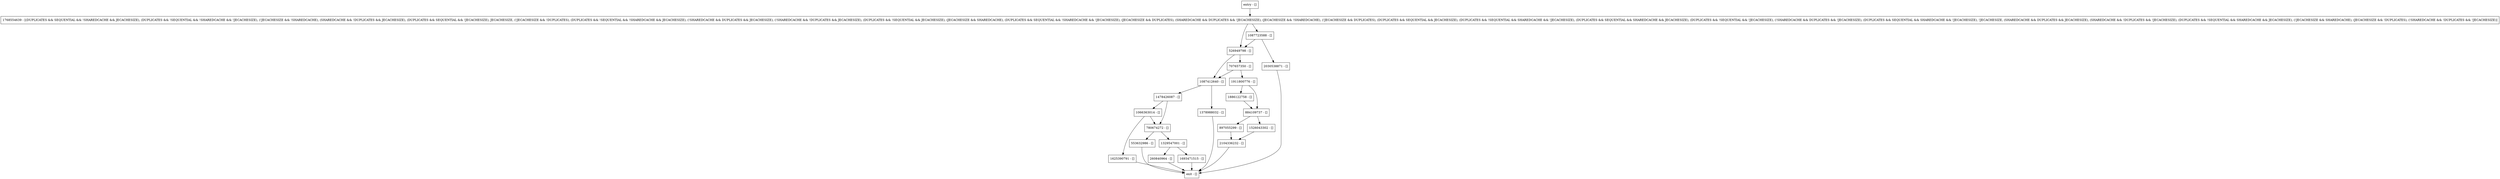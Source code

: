 digraph getWritableLocker {
node [shape=record];
526949798 [label="526949798 - []"];
1886122758 [label="1886122758 - []"];
2104336232 [label="2104336232 - []"];
1768554639 [label="1768554639 - [(DUPLICATES && SEQUENTIAL && !SHAREDCACHE && JECACHESIZE), (DUPLICATES && !SEQUENTIAL && !SHAREDCACHE && !JECACHESIZE), (!JECACHESIZE && !SHAREDCACHE), (SHAREDCACHE && !DUPLICATES && JECACHESIZE), (DUPLICATES && SEQUENTIAL && !JECACHESIZE), JECACHESIZE, (!JECACHESIZE && !DUPLICATES), (DUPLICATES && !SEQUENTIAL && !SHAREDCACHE && JECACHESIZE), (!SHAREDCACHE && DUPLICATES && JECACHESIZE), (!SHAREDCACHE && !DUPLICATES && JECACHESIZE), (DUPLICATES && !SEQUENTIAL && JECACHESIZE), (JECACHESIZE && SHAREDCACHE), (DUPLICATES && SEQUENTIAL && !SHAREDCACHE && !JECACHESIZE), (JECACHESIZE && DUPLICATES), (SHAREDCACHE && DUPLICATES && !JECACHESIZE), (JECACHESIZE && !SHAREDCACHE), (!JECACHESIZE && DUPLICATES), (DUPLICATES && SEQUENTIAL && JECACHESIZE), (DUPLICATES && !SEQUENTIAL && SHAREDCACHE && !JECACHESIZE), (DUPLICATES && SEQUENTIAL && SHAREDCACHE && JECACHESIZE), (DUPLICATES && !SEQUENTIAL && !JECACHESIZE), (!SHAREDCACHE && DUPLICATES && !JECACHESIZE), (DUPLICATES && SEQUENTIAL && SHAREDCACHE && !JECACHESIZE), !JECACHESIZE, (SHAREDCACHE && DUPLICATES && JECACHESIZE), (SHAREDCACHE && !DUPLICATES && !JECACHESIZE), (DUPLICATES && !SEQUENTIAL && SHAREDCACHE && JECACHESIZE), (!JECACHESIZE && SHAREDCACHE), (JECACHESIZE && !DUPLICATES), (!SHAREDCACHE && !DUPLICATES && !JECACHESIZE)]"];
260840964 [label="260840964 - []"];
1911800776 [label="1911800776 - []"];
897055299 [label="897055299 - []"];
553632986 [label="553632986 - []"];
1066363014 [label="1066363014 - []"];
1625390791 [label="1625390791 - []"];
1526043302 [label="1526043302 - []"];
780674272 [label="780674272 - []"];
884109737 [label="884109737 - []"];
entry [label="entry - []"];
exit [label="exit - []"];
1693471515 [label="1693471515 - []"];
1478426087 [label="1478426087 - []"];
1087723588 [label="1087723588 - []"];
1329547001 [label="1329547001 - []"];
1378988032 [label="1378988032 - []"];
1087412640 [label="1087412640 - []"];
707657350 [label="707657350 - []"];
2030538871 [label="2030538871 - []"];
entry;
exit;
526949798 -> 1087412640;
526949798 -> 707657350;
1886122758 -> 884109737;
2104336232 -> exit;
1768554639 -> 526949798;
1768554639 -> 1087723588;
260840964 -> exit;
1911800776 -> 1886122758;
1911800776 -> 884109737;
897055299 -> 2104336232;
553632986 -> exit;
1066363014 -> 1625390791;
1066363014 -> 780674272;
1625390791 -> exit;
1526043302 -> 2104336232;
780674272 -> 1329547001;
780674272 -> 553632986;
884109737 -> 897055299;
884109737 -> 1526043302;
entry -> 1768554639;
1693471515 -> exit;
1478426087 -> 1066363014;
1478426087 -> 780674272;
1087723588 -> 526949798;
1087723588 -> 2030538871;
1329547001 -> 1693471515;
1329547001 -> 260840964;
1378988032 -> exit;
1087412640 -> 1478426087;
1087412640 -> 1378988032;
707657350 -> 1911800776;
707657350 -> 1087412640;
2030538871 -> exit;
}

